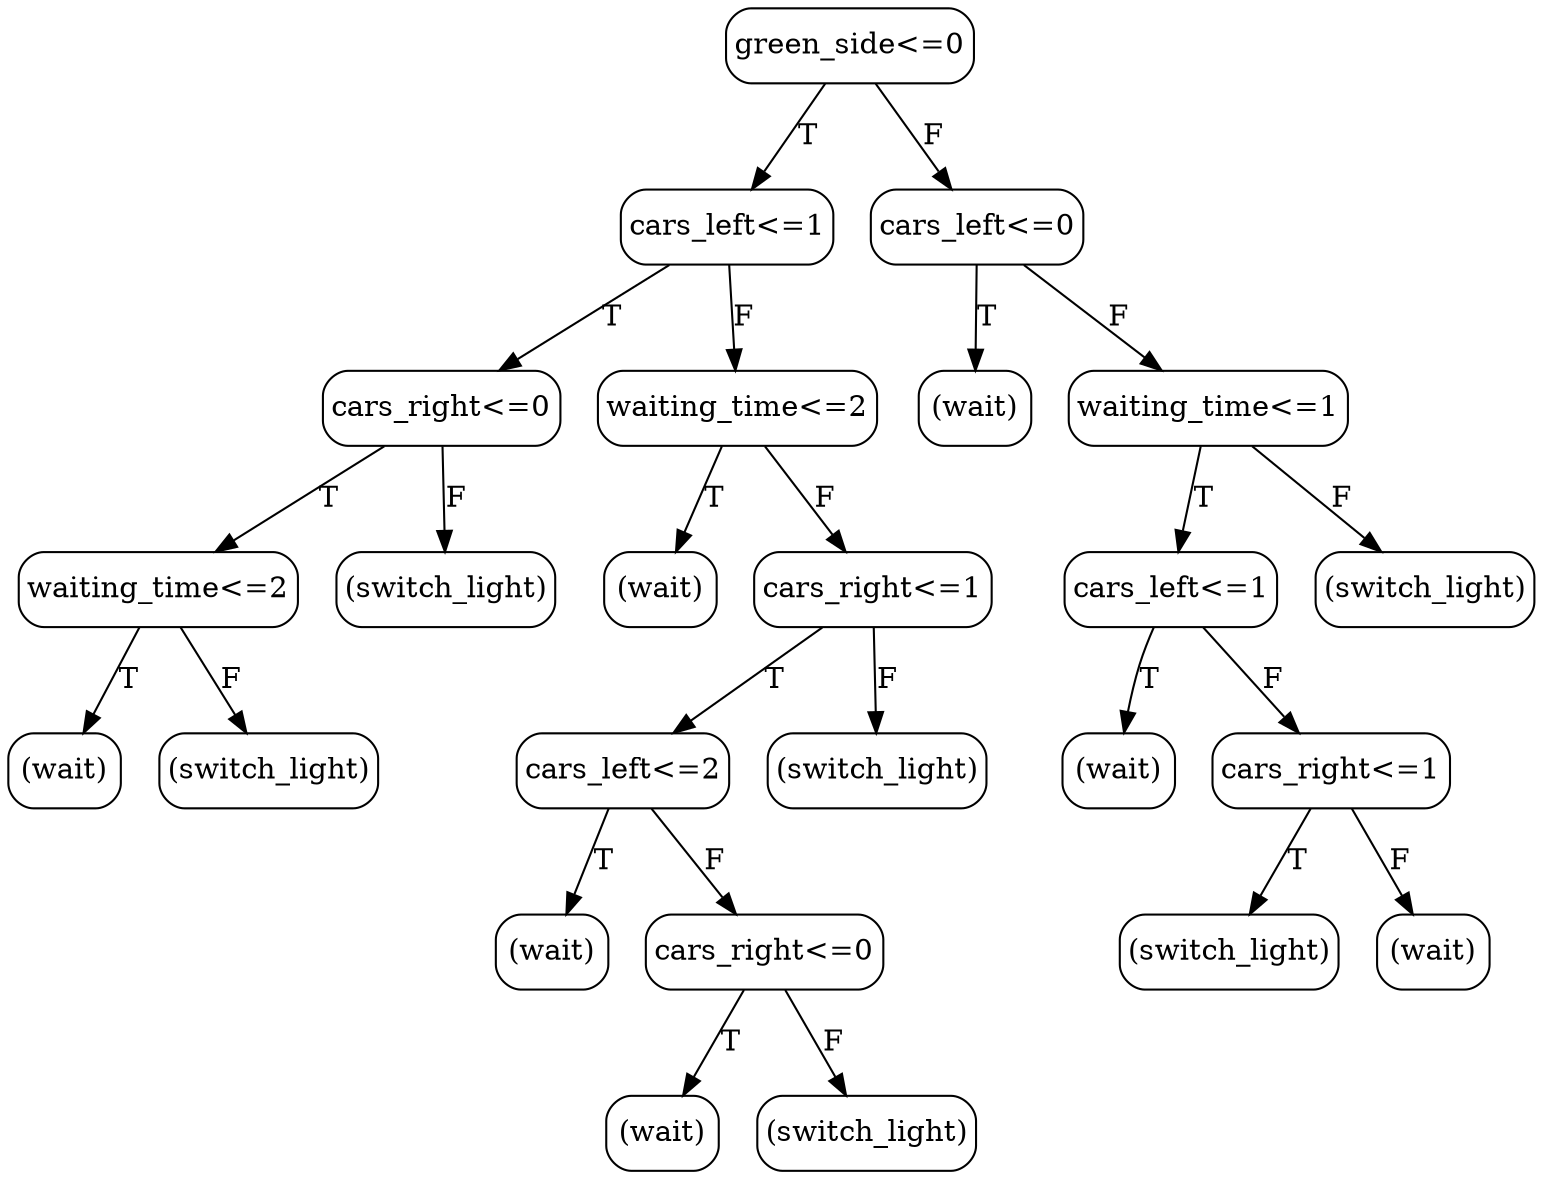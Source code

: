 // decision tree
digraph {
	4 [label="(wait)" margin="0.05,0.05" shape=box style=rounded]
	11 [label="(switch_light)" margin="0.05,0.05" shape=box style=rounded]
	3 [label="waiting_time<=2" margin="0.05,0.05" shape=box style=rounded]
	3 -> 4 [label=T]
	3 -> 11 [label=F]
	18 [label="(switch_light)" margin="0.05,0.05" shape=box style=rounded]
	2 [label="cars_right<=0" margin="0.05,0.05" shape=box style=rounded]
	2 -> 3 [label=T]
	2 -> 18 [label=F]
	34 [label="(wait)" margin="0.05,0.05" shape=box style=rounded]
	51 [label="(wait)" margin="0.05,0.05" shape=box style=rounded]
	55 [label="(wait)" margin="0.05,0.05" shape=box style=rounded]
	56 [label="(switch_light)" margin="0.05,0.05" shape=box style=rounded]
	54 [label="cars_right<=0" margin="0.05,0.05" shape=box style=rounded]
	54 -> 55 [label=T]
	54 -> 56 [label=F]
	50 [label="cars_left<=2" margin="0.05,0.05" shape=box style=rounded]
	50 -> 51 [label=T]
	50 -> 54 [label=F]
	57 [label="(switch_light)" margin="0.05,0.05" shape=box style=rounded]
	49 [label="cars_right<=1" margin="0.05,0.05" shape=box style=rounded]
	49 -> 50 [label=T]
	49 -> 57 [label=F]
	33 [label="waiting_time<=2" margin="0.05,0.05" shape=box style=rounded]
	33 -> 34 [label=T]
	33 -> 49 [label=F]
	1 [label="cars_left<=1" margin="0.05,0.05" shape=box style=rounded]
	1 -> 2 [label=T]
	1 -> 33 [label=F]
	65 [label="(wait)" margin="0.05,0.05" shape=box style=rounded]
	98 [label="(wait)" margin="0.05,0.05" shape=box style=rounded]
	106 [label="(switch_light)" margin="0.05,0.05" shape=box style=rounded]
	109 [label="(wait)" margin="0.05,0.05" shape=box style=rounded]
	105 [label="cars_right<=1" margin="0.05,0.05" shape=box style=rounded]
	105 -> 106 [label=T]
	105 -> 109 [label=F]
	97 [label="cars_left<=1" margin="0.05,0.05" shape=box style=rounded]
	97 -> 98 [label=T]
	97 -> 105 [label=F]
	112 [label="(switch_light)" margin="0.05,0.05" shape=box style=rounded]
	96 [label="waiting_time<=1" margin="0.05,0.05" shape=box style=rounded]
	96 -> 97 [label=T]
	96 -> 112 [label=F]
	64 [label="cars_left<=0" margin="0.05,0.05" shape=box style=rounded]
	64 -> 65 [label=T]
	64 -> 96 [label=F]
	0 [label="green_side<=0" margin="0.05,0.05" shape=box style=rounded]
	0 -> 1 [label=T]
	0 -> 64 [label=F]
}
